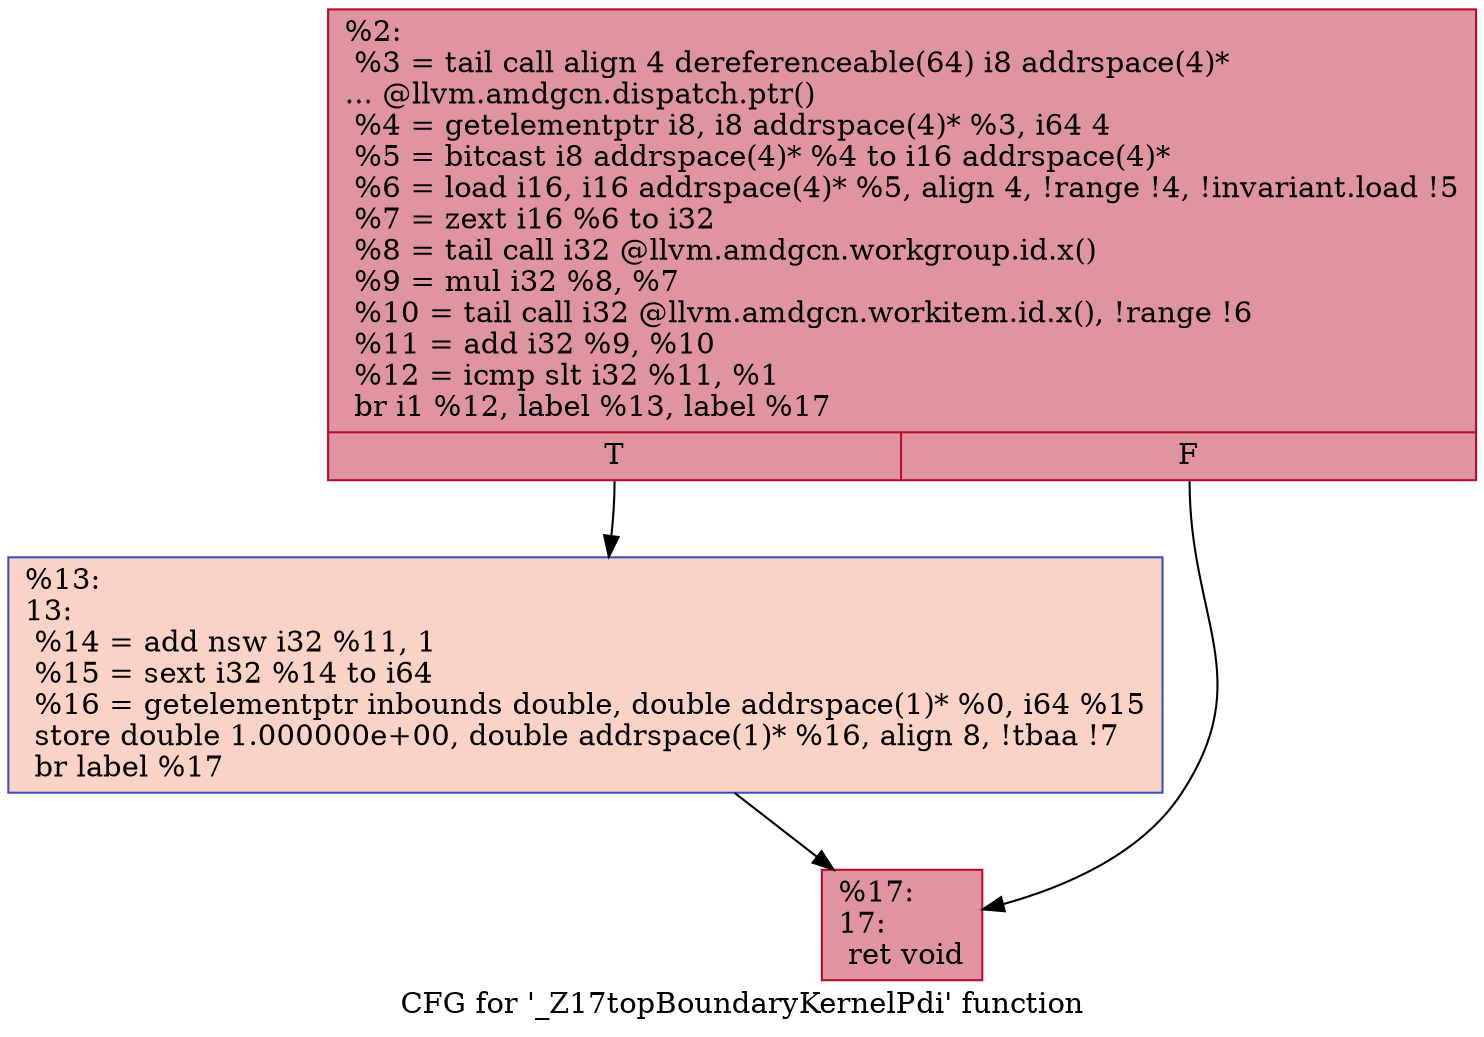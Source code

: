 digraph "CFG for '_Z17topBoundaryKernelPdi' function" {
	label="CFG for '_Z17topBoundaryKernelPdi' function";

	Node0x48d4f10 [shape=record,color="#b70d28ff", style=filled, fillcolor="#b70d2870",label="{%2:\l  %3 = tail call align 4 dereferenceable(64) i8 addrspace(4)*\l... @llvm.amdgcn.dispatch.ptr()\l  %4 = getelementptr i8, i8 addrspace(4)* %3, i64 4\l  %5 = bitcast i8 addrspace(4)* %4 to i16 addrspace(4)*\l  %6 = load i16, i16 addrspace(4)* %5, align 4, !range !4, !invariant.load !5\l  %7 = zext i16 %6 to i32\l  %8 = tail call i32 @llvm.amdgcn.workgroup.id.x()\l  %9 = mul i32 %8, %7\l  %10 = tail call i32 @llvm.amdgcn.workitem.id.x(), !range !6\l  %11 = add i32 %9, %10\l  %12 = icmp slt i32 %11, %1\l  br i1 %12, label %13, label %17\l|{<s0>T|<s1>F}}"];
	Node0x48d4f10:s0 -> Node0x48d6e10;
	Node0x48d4f10:s1 -> Node0x48d6ea0;
	Node0x48d6e10 [shape=record,color="#3d50c3ff", style=filled, fillcolor="#f59c7d70",label="{%13:\l13:                                               \l  %14 = add nsw i32 %11, 1\l  %15 = sext i32 %14 to i64\l  %16 = getelementptr inbounds double, double addrspace(1)* %0, i64 %15\l  store double 1.000000e+00, double addrspace(1)* %16, align 8, !tbaa !7\l  br label %17\l}"];
	Node0x48d6e10 -> Node0x48d6ea0;
	Node0x48d6ea0 [shape=record,color="#b70d28ff", style=filled, fillcolor="#b70d2870",label="{%17:\l17:                                               \l  ret void\l}"];
}
